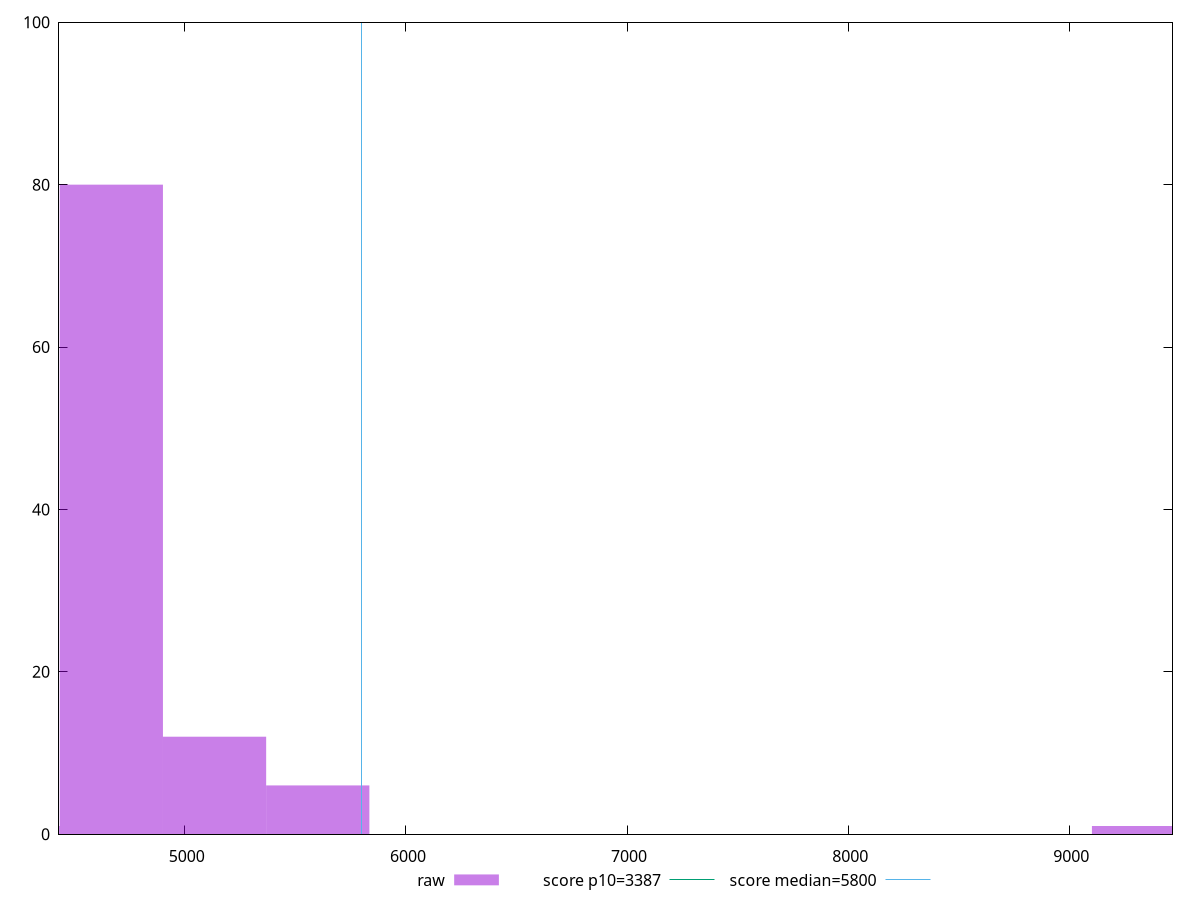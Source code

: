 reset

$raw <<EOF
9335.829555322001 1
4667.914777661001 80
5134.706255427101 12
5601.4977331932005 6
4201.123299894901 1
EOF

set key outside below
set boxwidth 466.79147776610006
set xrange [4431.296767679032:9466.782442558258]
set yrange [0:100]
set trange [0:100]
set style fill transparent solid 0.5 noborder

set parametric
set terminal svg size 640, 490 enhanced background rgb 'white'
set output "report_00009_2021-02-08T22-37-41.559Z/speed-index/samples/pages+cached/raw/histogram.svg"

plot $raw title "raw" with boxes, \
     3387,t title "score p10=3387", \
     5800,t title "score median=5800"

reset
